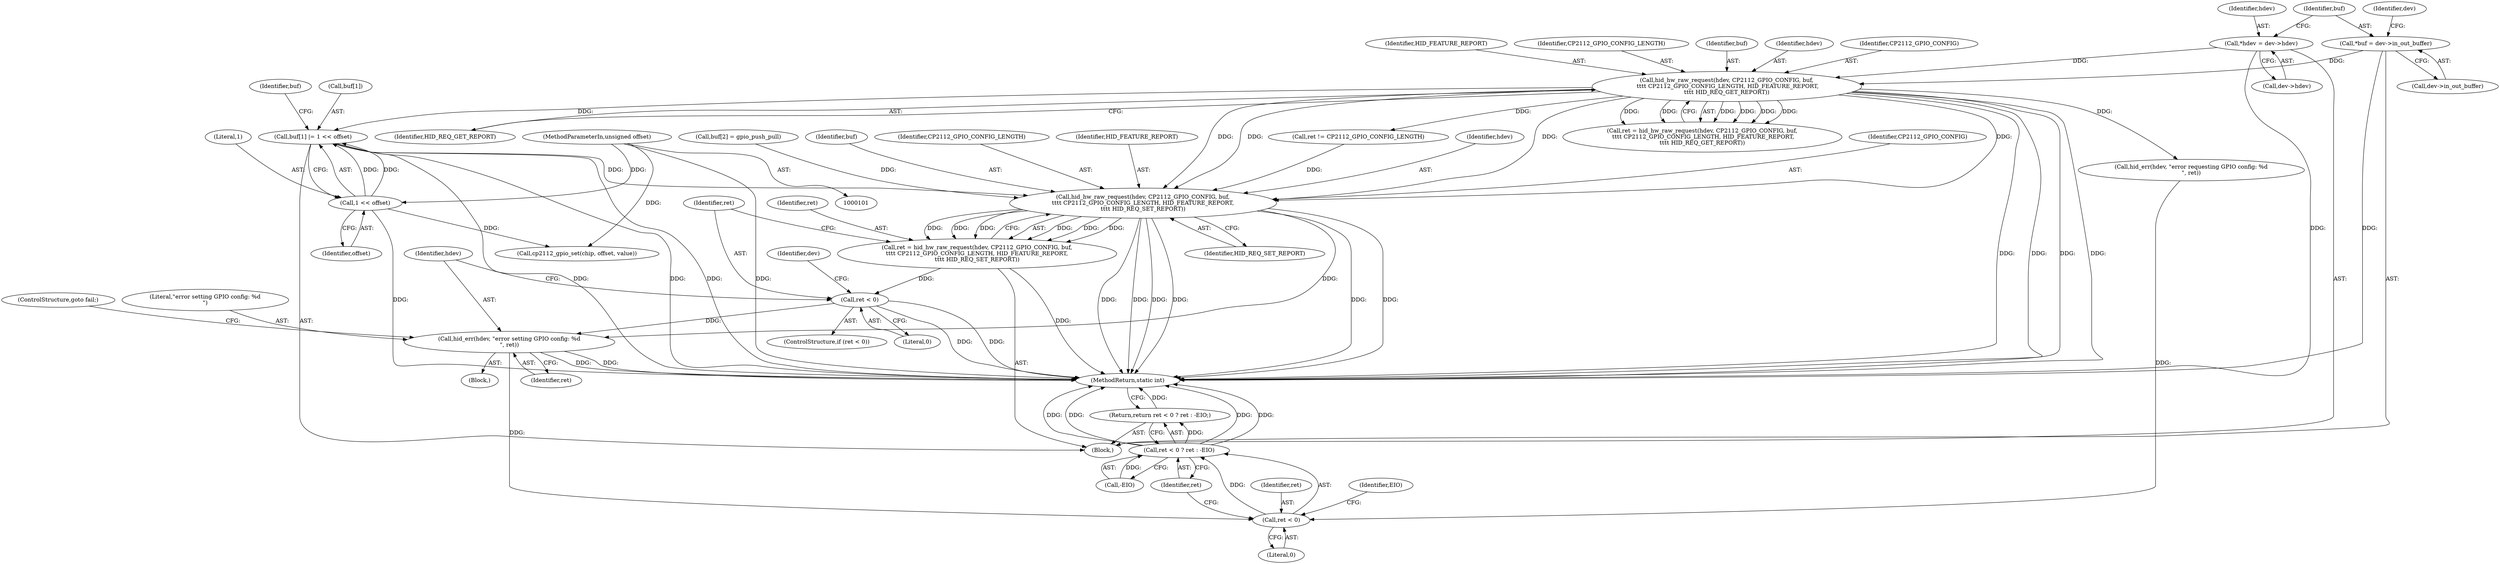 digraph "0_linux_7a7b5df84b6b4e5d599c7289526eed96541a0654_0@array" {
"1000150" [label="(Call,buf[1] |= 1 << offset)"];
"1000133" [label="(Call,hid_hw_raw_request(hdev, CP2112_GPIO_CONFIG, buf,\n \t\t\t\t CP2112_GPIO_CONFIG_LENGTH, HID_FEATURE_REPORT,\n\t\t\t\t HID_REQ_GET_REPORT))"];
"1000112" [label="(Call,*hdev = dev->hdev)"];
"1000118" [label="(Call,*buf = dev->in_out_buffer)"];
"1000154" [label="(Call,1 << offset)"];
"1000103" [label="(MethodParameterIn,unsigned offset)"];
"1000164" [label="(Call,hid_hw_raw_request(hdev, CP2112_GPIO_CONFIG, buf,\n\t\t\t\t CP2112_GPIO_CONFIG_LENGTH, HID_FEATURE_REPORT,\n\t\t\t\t HID_REQ_SET_REPORT))"];
"1000162" [label="(Call,ret = hid_hw_raw_request(hdev, CP2112_GPIO_CONFIG, buf,\n\t\t\t\t CP2112_GPIO_CONFIG_LENGTH, HID_FEATURE_REPORT,\n\t\t\t\t HID_REQ_SET_REPORT))"];
"1000172" [label="(Call,ret < 0)"];
"1000176" [label="(Call,hid_err(hdev, \"error setting GPIO config: %d\n\", ret))"];
"1000202" [label="(Call,ret < 0)"];
"1000201" [label="(Call,ret < 0 ? ret : -EIO)"];
"1000200" [label="(Return,return ret < 0 ? ret : -EIO;)"];
"1000131" [label="(Call,ret = hid_hw_raw_request(hdev, CP2112_GPIO_CONFIG, buf,\n \t\t\t\t CP2112_GPIO_CONFIG_LENGTH, HID_FEATURE_REPORT,\n\t\t\t\t HID_REQ_GET_REPORT))"];
"1000167" [label="(Identifier,buf)"];
"1000145" [label="(Call,hid_err(hdev, \"error requesting GPIO config: %d\n\", ret))"];
"1000173" [label="(Identifier,ret)"];
"1000179" [label="(Identifier,ret)"];
"1000168" [label="(Identifier,CP2112_GPIO_CONFIG_LENGTH)"];
"1000169" [label="(Identifier,HID_FEATURE_REPORT)"];
"1000159" [label="(Identifier,buf)"];
"1000137" [label="(Identifier,CP2112_GPIO_CONFIG_LENGTH)"];
"1000151" [label="(Call,buf[1])"];
"1000141" [label="(Call,ret != CP2112_GPIO_CONFIG_LENGTH)"];
"1000103" [label="(MethodParameterIn,unsigned offset)"];
"1000203" [label="(Identifier,ret)"];
"1000172" [label="(Call,ret < 0)"];
"1000118" [label="(Call,*buf = dev->in_out_buffer)"];
"1000155" [label="(Literal,1)"];
"1000120" [label="(Call,dev->in_out_buffer)"];
"1000175" [label="(Block,)"];
"1000201" [label="(Call,ret < 0 ? ret : -EIO)"];
"1000150" [label="(Call,buf[1] |= 1 << offset)"];
"1000156" [label="(Identifier,offset)"];
"1000174" [label="(Literal,0)"];
"1000163" [label="(Identifier,ret)"];
"1000171" [label="(ControlStructure,if (ret < 0))"];
"1000162" [label="(Call,ret = hid_hw_raw_request(hdev, CP2112_GPIO_CONFIG, buf,\n\t\t\t\t CP2112_GPIO_CONFIG_LENGTH, HID_FEATURE_REPORT,\n\t\t\t\t HID_REQ_SET_REPORT))"];
"1000136" [label="(Identifier,buf)"];
"1000176" [label="(Call,hid_err(hdev, \"error setting GPIO config: %d\n\", ret))"];
"1000165" [label="(Identifier,hdev)"];
"1000166" [label="(Identifier,CP2112_GPIO_CONFIG)"];
"1000134" [label="(Identifier,hdev)"];
"1000128" [label="(Identifier,dev)"];
"1000206" [label="(Call,-EIO)"];
"1000187" [label="(Call,cp2112_gpio_set(chip, offset, value))"];
"1000135" [label="(Identifier,CP2112_GPIO_CONFIG)"];
"1000114" [label="(Call,dev->hdev)"];
"1000154" [label="(Call,1 << offset)"];
"1000200" [label="(Return,return ret < 0 ? ret : -EIO;)"];
"1000113" [label="(Identifier,hdev)"];
"1000177" [label="(Identifier,hdev)"];
"1000157" [label="(Call,buf[2] = gpio_push_pull)"];
"1000105" [label="(Block,)"];
"1000202" [label="(Call,ret < 0)"];
"1000139" [label="(Identifier,HID_REQ_GET_REPORT)"];
"1000133" [label="(Call,hid_hw_raw_request(hdev, CP2112_GPIO_CONFIG, buf,\n \t\t\t\t CP2112_GPIO_CONFIG_LENGTH, HID_FEATURE_REPORT,\n\t\t\t\t HID_REQ_GET_REPORT))"];
"1000170" [label="(Identifier,HID_REQ_SET_REPORT)"];
"1000164" [label="(Call,hid_hw_raw_request(hdev, CP2112_GPIO_CONFIG, buf,\n\t\t\t\t CP2112_GPIO_CONFIG_LENGTH, HID_FEATURE_REPORT,\n\t\t\t\t HID_REQ_SET_REPORT))"];
"1000180" [label="(ControlStructure,goto fail;)"];
"1000119" [label="(Identifier,buf)"];
"1000112" [label="(Call,*hdev = dev->hdev)"];
"1000178" [label="(Literal,\"error setting GPIO config: %d\n\")"];
"1000205" [label="(Identifier,ret)"];
"1000208" [label="(MethodReturn,static int)"];
"1000207" [label="(Identifier,EIO)"];
"1000204" [label="(Literal,0)"];
"1000138" [label="(Identifier,HID_FEATURE_REPORT)"];
"1000184" [label="(Identifier,dev)"];
"1000150" -> "1000105"  [label="AST: "];
"1000150" -> "1000154"  [label="CFG: "];
"1000151" -> "1000150"  [label="AST: "];
"1000154" -> "1000150"  [label="AST: "];
"1000159" -> "1000150"  [label="CFG: "];
"1000150" -> "1000208"  [label="DDG: "];
"1000150" -> "1000208"  [label="DDG: "];
"1000150" -> "1000208"  [label="DDG: "];
"1000133" -> "1000150"  [label="DDG: "];
"1000154" -> "1000150"  [label="DDG: "];
"1000154" -> "1000150"  [label="DDG: "];
"1000150" -> "1000164"  [label="DDG: "];
"1000133" -> "1000131"  [label="AST: "];
"1000133" -> "1000139"  [label="CFG: "];
"1000134" -> "1000133"  [label="AST: "];
"1000135" -> "1000133"  [label="AST: "];
"1000136" -> "1000133"  [label="AST: "];
"1000137" -> "1000133"  [label="AST: "];
"1000138" -> "1000133"  [label="AST: "];
"1000139" -> "1000133"  [label="AST: "];
"1000131" -> "1000133"  [label="CFG: "];
"1000133" -> "1000208"  [label="DDG: "];
"1000133" -> "1000208"  [label="DDG: "];
"1000133" -> "1000208"  [label="DDG: "];
"1000133" -> "1000208"  [label="DDG: "];
"1000133" -> "1000131"  [label="DDG: "];
"1000133" -> "1000131"  [label="DDG: "];
"1000133" -> "1000131"  [label="DDG: "];
"1000133" -> "1000131"  [label="DDG: "];
"1000133" -> "1000131"  [label="DDG: "];
"1000133" -> "1000131"  [label="DDG: "];
"1000112" -> "1000133"  [label="DDG: "];
"1000118" -> "1000133"  [label="DDG: "];
"1000133" -> "1000141"  [label="DDG: "];
"1000133" -> "1000145"  [label="DDG: "];
"1000133" -> "1000164"  [label="DDG: "];
"1000133" -> "1000164"  [label="DDG: "];
"1000133" -> "1000164"  [label="DDG: "];
"1000133" -> "1000164"  [label="DDG: "];
"1000112" -> "1000105"  [label="AST: "];
"1000112" -> "1000114"  [label="CFG: "];
"1000113" -> "1000112"  [label="AST: "];
"1000114" -> "1000112"  [label="AST: "];
"1000119" -> "1000112"  [label="CFG: "];
"1000112" -> "1000208"  [label="DDG: "];
"1000118" -> "1000105"  [label="AST: "];
"1000118" -> "1000120"  [label="CFG: "];
"1000119" -> "1000118"  [label="AST: "];
"1000120" -> "1000118"  [label="AST: "];
"1000128" -> "1000118"  [label="CFG: "];
"1000118" -> "1000208"  [label="DDG: "];
"1000154" -> "1000156"  [label="CFG: "];
"1000155" -> "1000154"  [label="AST: "];
"1000156" -> "1000154"  [label="AST: "];
"1000154" -> "1000208"  [label="DDG: "];
"1000103" -> "1000154"  [label="DDG: "];
"1000154" -> "1000187"  [label="DDG: "];
"1000103" -> "1000101"  [label="AST: "];
"1000103" -> "1000208"  [label="DDG: "];
"1000103" -> "1000187"  [label="DDG: "];
"1000164" -> "1000162"  [label="AST: "];
"1000164" -> "1000170"  [label="CFG: "];
"1000165" -> "1000164"  [label="AST: "];
"1000166" -> "1000164"  [label="AST: "];
"1000167" -> "1000164"  [label="AST: "];
"1000168" -> "1000164"  [label="AST: "];
"1000169" -> "1000164"  [label="AST: "];
"1000170" -> "1000164"  [label="AST: "];
"1000162" -> "1000164"  [label="CFG: "];
"1000164" -> "1000208"  [label="DDG: "];
"1000164" -> "1000208"  [label="DDG: "];
"1000164" -> "1000208"  [label="DDG: "];
"1000164" -> "1000208"  [label="DDG: "];
"1000164" -> "1000208"  [label="DDG: "];
"1000164" -> "1000208"  [label="DDG: "];
"1000164" -> "1000162"  [label="DDG: "];
"1000164" -> "1000162"  [label="DDG: "];
"1000164" -> "1000162"  [label="DDG: "];
"1000164" -> "1000162"  [label="DDG: "];
"1000164" -> "1000162"  [label="DDG: "];
"1000164" -> "1000162"  [label="DDG: "];
"1000157" -> "1000164"  [label="DDG: "];
"1000141" -> "1000164"  [label="DDG: "];
"1000164" -> "1000176"  [label="DDG: "];
"1000162" -> "1000105"  [label="AST: "];
"1000163" -> "1000162"  [label="AST: "];
"1000173" -> "1000162"  [label="CFG: "];
"1000162" -> "1000208"  [label="DDG: "];
"1000162" -> "1000172"  [label="DDG: "];
"1000172" -> "1000171"  [label="AST: "];
"1000172" -> "1000174"  [label="CFG: "];
"1000173" -> "1000172"  [label="AST: "];
"1000174" -> "1000172"  [label="AST: "];
"1000177" -> "1000172"  [label="CFG: "];
"1000184" -> "1000172"  [label="CFG: "];
"1000172" -> "1000208"  [label="DDG: "];
"1000172" -> "1000208"  [label="DDG: "];
"1000172" -> "1000176"  [label="DDG: "];
"1000176" -> "1000175"  [label="AST: "];
"1000176" -> "1000179"  [label="CFG: "];
"1000177" -> "1000176"  [label="AST: "];
"1000178" -> "1000176"  [label="AST: "];
"1000179" -> "1000176"  [label="AST: "];
"1000180" -> "1000176"  [label="CFG: "];
"1000176" -> "1000208"  [label="DDG: "];
"1000176" -> "1000208"  [label="DDG: "];
"1000176" -> "1000202"  [label="DDG: "];
"1000202" -> "1000201"  [label="AST: "];
"1000202" -> "1000204"  [label="CFG: "];
"1000203" -> "1000202"  [label="AST: "];
"1000204" -> "1000202"  [label="AST: "];
"1000205" -> "1000202"  [label="CFG: "];
"1000207" -> "1000202"  [label="CFG: "];
"1000202" -> "1000201"  [label="DDG: "];
"1000145" -> "1000202"  [label="DDG: "];
"1000201" -> "1000200"  [label="AST: "];
"1000201" -> "1000205"  [label="CFG: "];
"1000201" -> "1000206"  [label="CFG: "];
"1000205" -> "1000201"  [label="AST: "];
"1000206" -> "1000201"  [label="AST: "];
"1000200" -> "1000201"  [label="CFG: "];
"1000201" -> "1000208"  [label="DDG: "];
"1000201" -> "1000208"  [label="DDG: "];
"1000201" -> "1000208"  [label="DDG: "];
"1000201" -> "1000208"  [label="DDG: "];
"1000201" -> "1000200"  [label="DDG: "];
"1000206" -> "1000201"  [label="DDG: "];
"1000200" -> "1000105"  [label="AST: "];
"1000208" -> "1000200"  [label="CFG: "];
"1000200" -> "1000208"  [label="DDG: "];
}
